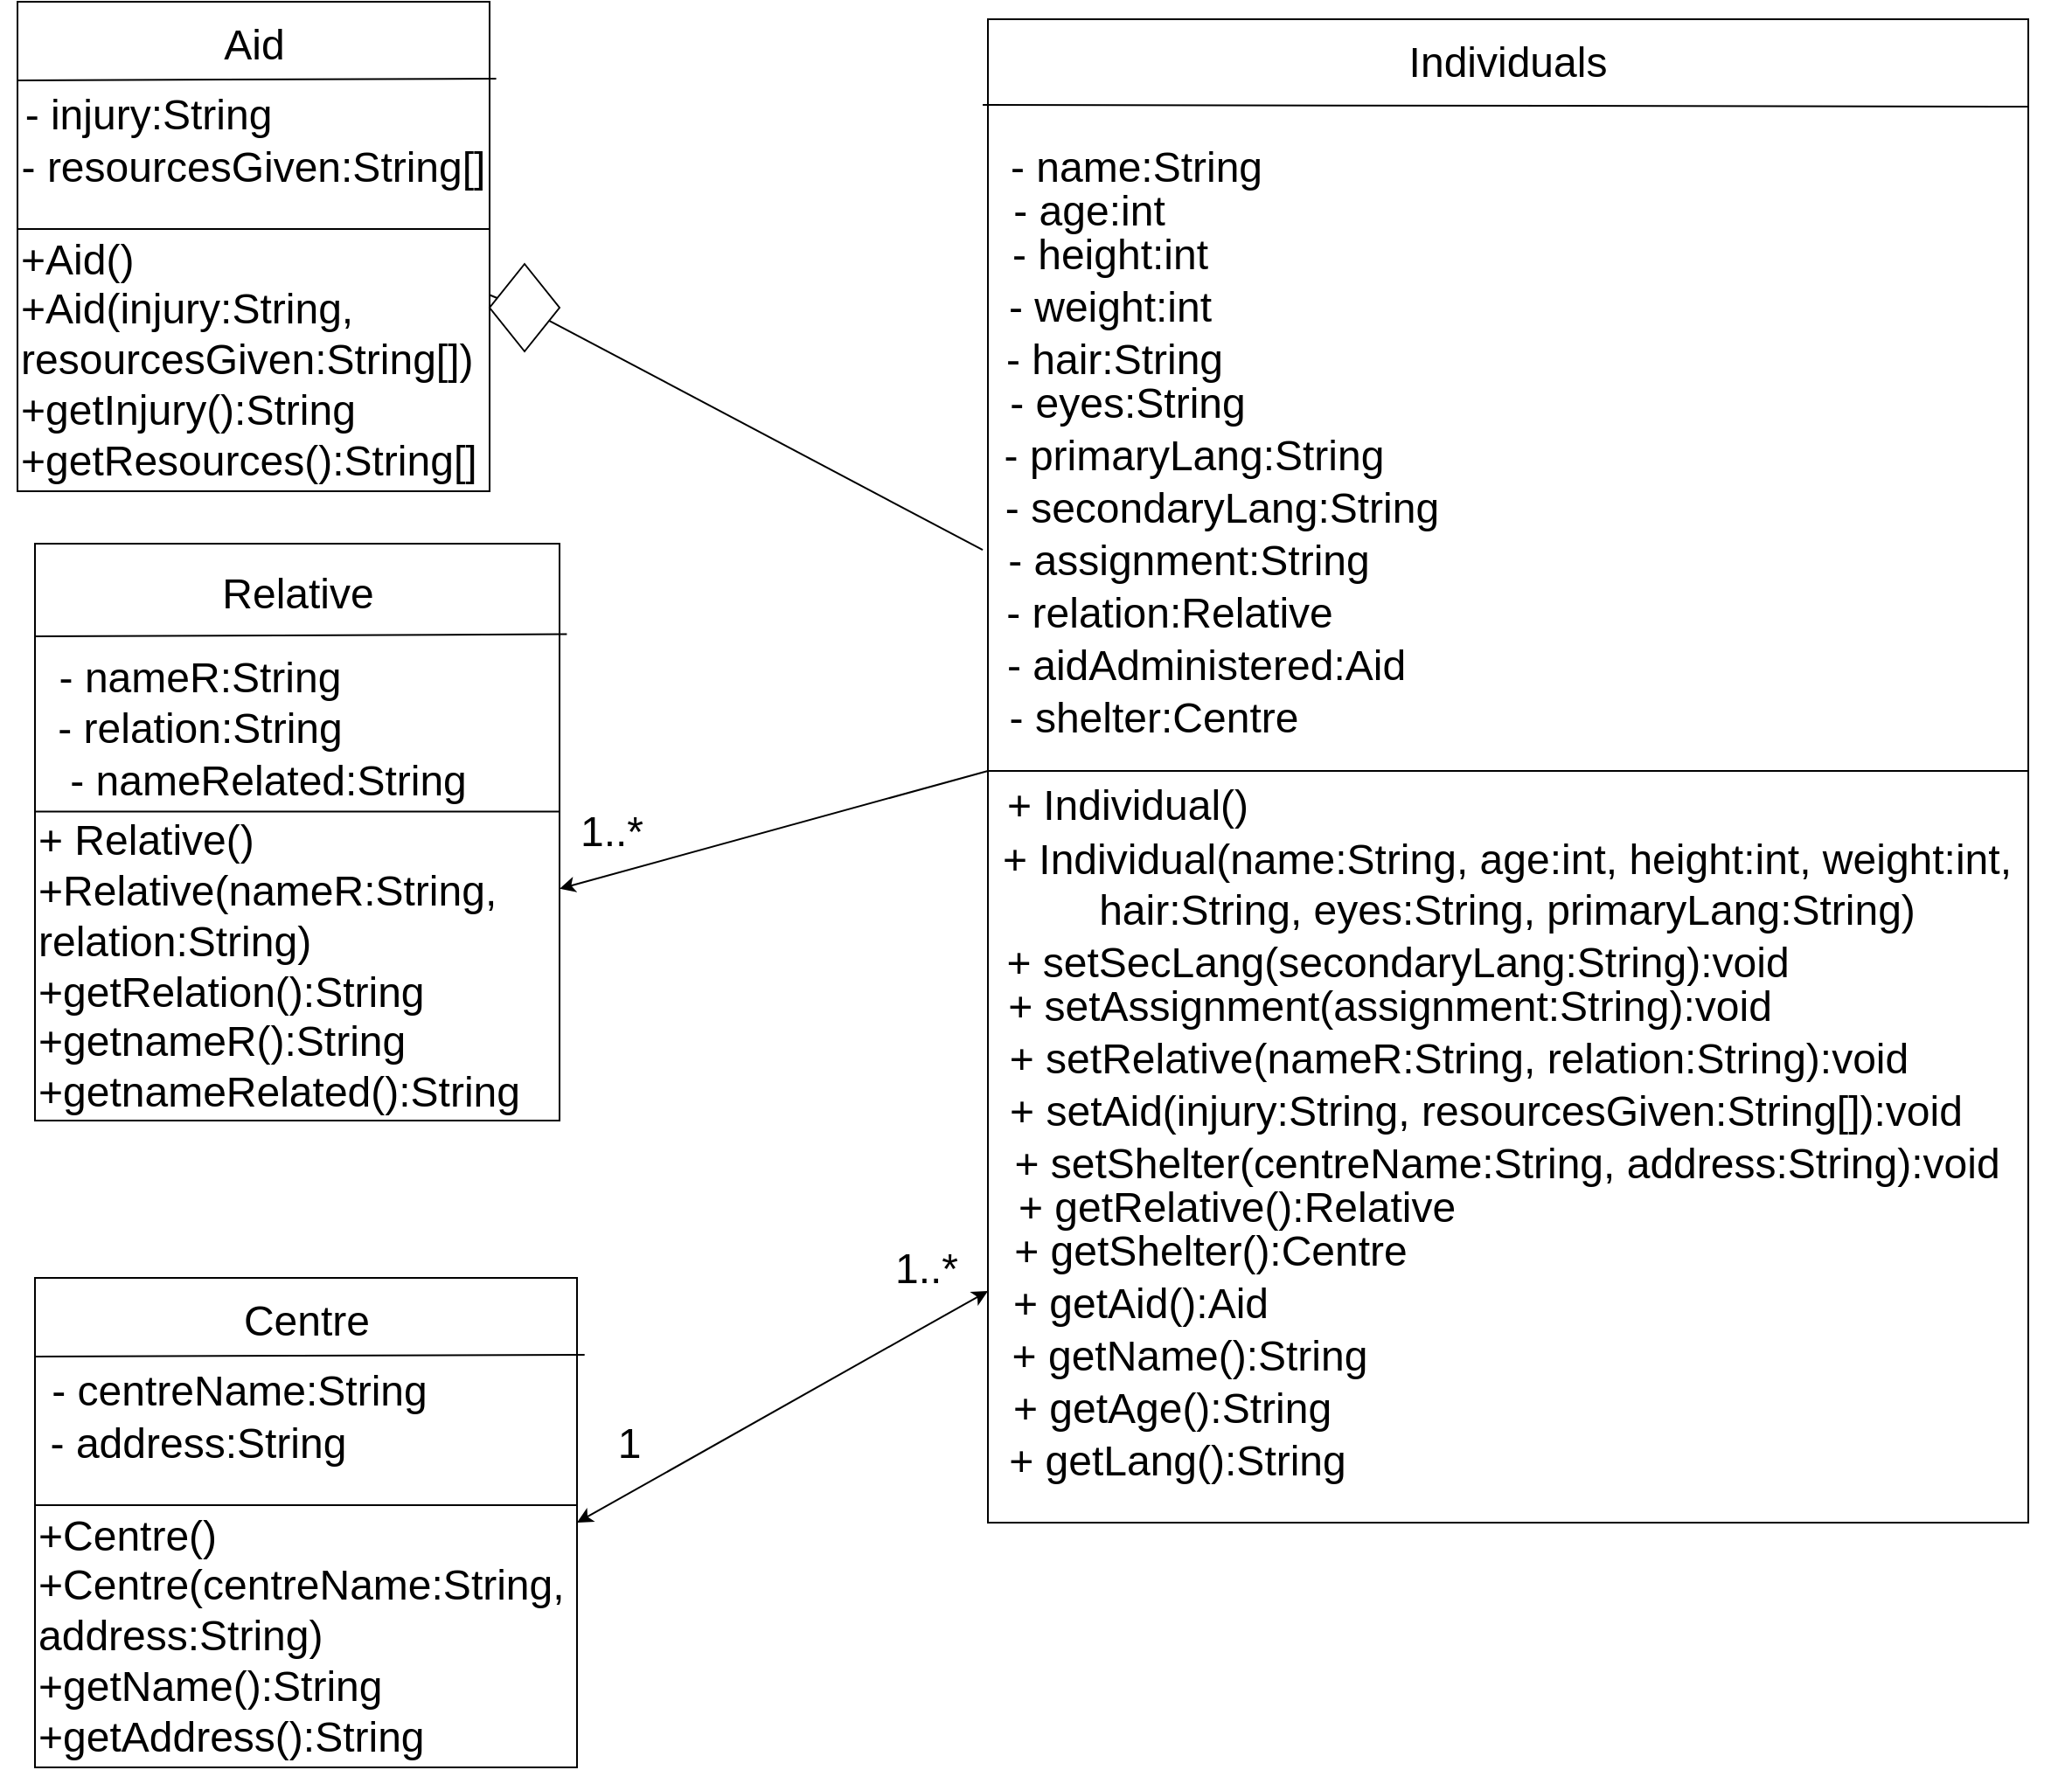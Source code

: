 <mxfile>
    <diagram id="I-XeMxl8pjUHFG5_PGYS" name="Page-1">
        <mxGraphModel dx="1428" dy="463" grid="1" gridSize="10" guides="1" tooltips="1" connect="1" arrows="1" fold="1" page="1" pageScale="1" pageWidth="850" pageHeight="1100" math="0" shadow="0">
            <root>
                <mxCell id="0"/>
                <mxCell id="1" parent="0"/>
                <mxCell id="2" value="" style="group" vertex="1" connectable="0" parent="1">
                    <mxGeometry x="10" y="50" width="270" height="280" as="geometry"/>
                </mxCell>
                <mxCell id="3" value="" style="rounded=0;whiteSpace=wrap;html=1;" vertex="1" parent="2">
                    <mxGeometry width="270" height="280" as="geometry"/>
                </mxCell>
                <mxCell id="4" value="&lt;font style=&quot;font-size: 24px;&quot;&gt;Aid&lt;/font&gt;" style="text;html=1;strokeColor=none;fillColor=none;align=center;verticalAlign=middle;whiteSpace=wrap;rounded=0;" vertex="1" parent="2">
                    <mxGeometry x="83" width="105" height="50" as="geometry"/>
                </mxCell>
                <mxCell id="5" value="" style="endArrow=none;html=1;fontSize=24;entryX=1.014;entryY=0.157;entryDx=0;entryDy=0;entryPerimeter=0;" edge="1" parent="2" target="3">
                    <mxGeometry width="50" height="50" relative="1" as="geometry">
                        <mxPoint y="45" as="sourcePoint"/>
                        <mxPoint x="290" y="150" as="targetPoint"/>
                    </mxGeometry>
                </mxCell>
                <mxCell id="6" value="- injury:String" style="text;html=1;strokeColor=none;fillColor=none;align=center;verticalAlign=middle;whiteSpace=wrap;rounded=0;fontSize=24;" vertex="1" parent="2">
                    <mxGeometry x="-10" y="50" width="170" height="30" as="geometry"/>
                </mxCell>
                <mxCell id="7" value="- resourcesGiven:String[]" style="text;html=1;strokeColor=none;fillColor=none;align=center;verticalAlign=middle;whiteSpace=wrap;rounded=0;fontSize=24;" vertex="1" parent="2">
                    <mxGeometry y="80" width="270" height="30" as="geometry"/>
                </mxCell>
                <mxCell id="8" value="&lt;div style=&quot;&quot;&gt;&lt;span style=&quot;background-color: initial;&quot;&gt;+Aid()&lt;/span&gt;&lt;/div&gt;&lt;div style=&quot;&quot;&gt;&lt;span style=&quot;background-color: initial;&quot;&gt;+Aid(injury:String, resourcesGiven:String[])&lt;/span&gt;&lt;br&gt;&lt;/div&gt;&lt;div style=&quot;&quot;&gt;&lt;span style=&quot;background-color: initial;&quot;&gt;+getInjury():String&lt;/span&gt;&lt;/div&gt;&lt;div style=&quot;&quot;&gt;&lt;span style=&quot;background-color: initial;&quot;&gt;+getResources():String[]&lt;/span&gt;&lt;/div&gt;" style="text;html=1;strokeColor=none;fillColor=none;align=left;verticalAlign=middle;whiteSpace=wrap;rounded=0;fontSize=24;" vertex="1" parent="2">
                    <mxGeometry y="130" width="270" height="150" as="geometry"/>
                </mxCell>
                <mxCell id="9" value="" style="endArrow=none;html=1;fontSize=24;exitX=0;exitY=0;exitDx=0;exitDy=0;entryX=1;entryY=0;entryDx=0;entryDy=0;" edge="1" parent="2" source="8" target="8">
                    <mxGeometry width="50" height="50" relative="1" as="geometry">
                        <mxPoint x="240" y="150" as="sourcePoint"/>
                        <mxPoint x="290" y="100" as="targetPoint"/>
                    </mxGeometry>
                </mxCell>
                <mxCell id="10" value="" style="group" vertex="1" connectable="0" parent="1">
                    <mxGeometry x="540" y="60" width="643.75" height="860" as="geometry"/>
                </mxCell>
                <mxCell id="11" value="" style="rounded=0;whiteSpace=wrap;html=1;" vertex="1" parent="10">
                    <mxGeometry x="25" width="595" height="860" as="geometry"/>
                </mxCell>
                <mxCell id="12" value="" style="endArrow=none;html=1;exitX=-0.005;exitY=0.057;exitDx=0;exitDy=0;exitPerimeter=0;" edge="1" parent="10" source="11">
                    <mxGeometry width="50" height="50" relative="1" as="geometry">
                        <mxPoint x="20" y="110" as="sourcePoint"/>
                        <mxPoint x="620" y="50" as="targetPoint"/>
                    </mxGeometry>
                </mxCell>
                <mxCell id="13" value="&lt;font style=&quot;font-size: 24px;&quot;&gt;Individuals&lt;/font&gt;" style="text;html=1;strokeColor=none;fillColor=none;align=center;verticalAlign=middle;whiteSpace=wrap;rounded=0;" vertex="1" parent="10">
                    <mxGeometry x="246.25" width="152.5" height="50" as="geometry"/>
                </mxCell>
                <mxCell id="14" value="- name:String" style="text;html=1;strokeColor=none;fillColor=none;align=center;verticalAlign=middle;whiteSpace=wrap;rounded=0;fontSize=24;" vertex="1" parent="10">
                    <mxGeometry x="25" y="70" width="170" height="30" as="geometry"/>
                </mxCell>
                <mxCell id="15" value="- age:int" style="text;html=1;strokeColor=none;fillColor=none;align=center;verticalAlign=middle;whiteSpace=wrap;rounded=0;fontSize=24;" vertex="1" parent="10">
                    <mxGeometry x="30" y="90" width="106.25" height="40" as="geometry"/>
                </mxCell>
                <mxCell id="16" value="- height:int" style="text;html=1;strokeColor=none;fillColor=none;align=center;verticalAlign=middle;whiteSpace=wrap;rounded=0;fontSize=24;" vertex="1" parent="10">
                    <mxGeometry x="30" y="110" width="130" height="50" as="geometry"/>
                </mxCell>
                <mxCell id="17" value="- weight:int" style="text;html=1;strokeColor=none;fillColor=none;align=center;verticalAlign=middle;whiteSpace=wrap;rounded=0;fontSize=24;" vertex="1" parent="10">
                    <mxGeometry x="30" y="140" width="130" height="50" as="geometry"/>
                </mxCell>
                <mxCell id="18" value="- hair:String" style="text;html=1;strokeColor=none;fillColor=none;align=center;verticalAlign=middle;whiteSpace=wrap;rounded=0;fontSize=24;" vertex="1" parent="10">
                    <mxGeometry x="25" y="170" width="145" height="50" as="geometry"/>
                </mxCell>
                <mxCell id="19" value="- eyes:String" style="text;html=1;strokeColor=none;fillColor=none;align=center;verticalAlign=middle;whiteSpace=wrap;rounded=0;fontSize=24;" vertex="1" parent="10">
                    <mxGeometry x="35" y="200" width="140" height="40" as="geometry"/>
                </mxCell>
                <mxCell id="20" value="- primaryLang:String" style="text;html=1;strokeColor=none;fillColor=none;align=center;verticalAlign=middle;whiteSpace=wrap;rounded=0;fontSize=24;" vertex="1" parent="10">
                    <mxGeometry x="32.5" y="240" width="220" height="20" as="geometry"/>
                </mxCell>
                <mxCell id="21" value="- secondaryLang:String" style="text;html=1;strokeColor=none;fillColor=none;align=center;verticalAlign=middle;whiteSpace=wrap;rounded=0;fontSize=24;" vertex="1" parent="10">
                    <mxGeometry x="30" y="270" width="257.5" height="20" as="geometry"/>
                </mxCell>
                <mxCell id="22" value="- assignment:String" style="text;html=1;strokeColor=none;fillColor=none;align=center;verticalAlign=middle;whiteSpace=wrap;rounded=0;fontSize=24;" vertex="1" parent="10">
                    <mxGeometry x="35" y="300" width="210" height="20" as="geometry"/>
                </mxCell>
                <mxCell id="23" value="- relation:Relative" style="text;html=1;strokeColor=none;fillColor=none;align=center;verticalAlign=middle;whiteSpace=wrap;rounded=0;fontSize=24;" vertex="1" parent="10">
                    <mxGeometry y="330" width="257.5" height="20" as="geometry"/>
                </mxCell>
                <mxCell id="24" value="- aidAdministered:Aid" style="text;html=1;strokeColor=none;fillColor=none;align=center;verticalAlign=middle;whiteSpace=wrap;rounded=0;fontSize=24;" vertex="1" parent="10">
                    <mxGeometry x="30" y="360" width="240" height="20" as="geometry"/>
                </mxCell>
                <mxCell id="25" value="- shelter:Centre" style="text;html=1;strokeColor=none;fillColor=none;align=center;verticalAlign=middle;whiteSpace=wrap;rounded=0;fontSize=24;" vertex="1" parent="10">
                    <mxGeometry y="390" width="240" height="20" as="geometry"/>
                </mxCell>
                <mxCell id="26" value="" style="endArrow=none;html=1;exitX=0;exitY=0.5;exitDx=0;exitDy=0;entryX=1;entryY=0.5;entryDx=0;entryDy=0;" edge="1" parent="10" source="11" target="11">
                    <mxGeometry width="50" height="50" relative="1" as="geometry">
                        <mxPoint x="25" y="410.0" as="sourcePoint"/>
                        <mxPoint x="650" y="428" as="targetPoint"/>
                    </mxGeometry>
                </mxCell>
                <mxCell id="27" value="+ Individual()" style="text;html=1;strokeColor=none;fillColor=none;align=center;verticalAlign=middle;whiteSpace=wrap;rounded=0;fontSize=24;" vertex="1" parent="10">
                    <mxGeometry x="16.25" y="440" width="177.5" height="20" as="geometry"/>
                </mxCell>
                <mxCell id="28" value="&lt;font style=&quot;font-size: 24px;&quot;&gt;+ Individual(name:String, age:int, height:int, weight:int, hair:String, eyes:String, primaryLang:String)&lt;/font&gt;" style="text;html=1;strokeColor=none;fillColor=none;align=center;verticalAlign=middle;whiteSpace=wrap;rounded=0;fontSize=24;" vertex="1" parent="10">
                    <mxGeometry y="460" width="643.75" height="70" as="geometry"/>
                </mxCell>
                <mxCell id="29" value="+ setSecLang(secondaryLang:String):void" style="text;html=1;strokeColor=none;fillColor=none;align=center;verticalAlign=middle;whiteSpace=wrap;rounded=0;fontSize=24;" vertex="1" parent="10">
                    <mxGeometry x="17.5" y="530" width="482.5" height="20" as="geometry"/>
                </mxCell>
                <mxCell id="30" value="+ setAssignment(assignment:String):void" style="text;html=1;strokeColor=none;fillColor=none;align=center;verticalAlign=middle;whiteSpace=wrap;rounded=0;fontSize=24;" vertex="1" parent="10">
                    <mxGeometry x="35" y="550" width="440" height="30" as="geometry"/>
                </mxCell>
                <mxCell id="31" value="+ setRelative(nameR:String, relation:String):void" style="text;html=1;strokeColor=none;fillColor=none;align=center;verticalAlign=middle;whiteSpace=wrap;rounded=0;fontSize=24;" vertex="1" parent="10">
                    <mxGeometry x="17.5" y="580" width="552.5" height="30" as="geometry"/>
                </mxCell>
                <mxCell id="32" value="+ setAid(injury:String, resourcesGiven:String[]):void" style="text;html=1;strokeColor=none;fillColor=none;align=center;verticalAlign=middle;whiteSpace=wrap;rounded=0;fontSize=24;" vertex="1" parent="10">
                    <mxGeometry x="35" y="610" width="550" height="30" as="geometry"/>
                </mxCell>
                <mxCell id="33" value="+ setShelter(centreName:String, address:String):void" style="text;html=1;strokeColor=none;fillColor=none;align=center;verticalAlign=middle;whiteSpace=wrap;rounded=0;fontSize=24;" vertex="1" parent="10">
                    <mxGeometry x="25" y="640" width="593.75" height="30" as="geometry"/>
                </mxCell>
                <mxCell id="34" value="+ getRelative():Relative" style="text;html=1;strokeColor=none;fillColor=none;align=center;verticalAlign=middle;whiteSpace=wrap;rounded=0;fontSize=24;" vertex="1" parent="10">
                    <mxGeometry x="25" y="660" width="285" height="40" as="geometry"/>
                </mxCell>
                <mxCell id="35" value="+ getShelter():Centre" style="text;html=1;strokeColor=none;fillColor=none;align=center;verticalAlign=middle;whiteSpace=wrap;rounded=0;fontSize=24;" vertex="1" parent="10">
                    <mxGeometry x="25" y="690" width="255" height="30" as="geometry"/>
                </mxCell>
                <mxCell id="36" value="+ getAid():Aid" style="text;html=1;strokeColor=none;fillColor=none;align=center;verticalAlign=middle;whiteSpace=wrap;rounded=0;fontSize=24;" vertex="1" parent="10">
                    <mxGeometry x="25" y="720" width="175" height="30" as="geometry"/>
                </mxCell>
                <mxCell id="37" value="+ getName():String" style="text;html=1;strokeColor=none;fillColor=none;align=center;verticalAlign=middle;whiteSpace=wrap;rounded=0;fontSize=24;" vertex="1" parent="10">
                    <mxGeometry x="12.5" y="750" width="255" height="30" as="geometry"/>
                </mxCell>
                <mxCell id="38" value="+ getAge():String" style="text;html=1;strokeColor=none;fillColor=none;align=center;verticalAlign=middle;whiteSpace=wrap;rounded=0;fontSize=24;" vertex="1" parent="10">
                    <mxGeometry x="2.5" y="780" width="255" height="30" as="geometry"/>
                </mxCell>
                <mxCell id="39" value="+ getLang():String" style="text;html=1;strokeColor=none;fillColor=none;align=center;verticalAlign=middle;whiteSpace=wrap;rounded=0;fontSize=24;" vertex="1" parent="10">
                    <mxGeometry x="6.25" y="810" width="255" height="30" as="geometry"/>
                </mxCell>
                <mxCell id="48" value="" style="group" vertex="1" connectable="0" parent="1">
                    <mxGeometry x="20" y="780" width="310" height="280" as="geometry"/>
                </mxCell>
                <mxCell id="49" value="" style="rounded=0;whiteSpace=wrap;html=1;" vertex="1" parent="48">
                    <mxGeometry width="310" height="280" as="geometry"/>
                </mxCell>
                <mxCell id="50" value="&lt;font style=&quot;font-size: 24px;&quot;&gt;Centre&lt;/font&gt;" style="text;html=1;strokeColor=none;fillColor=none;align=center;verticalAlign=middle;whiteSpace=wrap;rounded=0;" vertex="1" parent="48">
                    <mxGeometry x="95.296" width="120.556" height="50" as="geometry"/>
                </mxCell>
                <mxCell id="51" value="" style="endArrow=none;html=1;fontSize=24;entryX=1.014;entryY=0.157;entryDx=0;entryDy=0;entryPerimeter=0;" edge="1" parent="48" target="49">
                    <mxGeometry width="50" height="50" relative="1" as="geometry">
                        <mxPoint y="45" as="sourcePoint"/>
                        <mxPoint x="332.963" y="150" as="targetPoint"/>
                    </mxGeometry>
                </mxCell>
                <mxCell id="52" value="- centreName:String" style="text;html=1;strokeColor=none;fillColor=none;align=center;verticalAlign=middle;whiteSpace=wrap;rounded=0;fontSize=24;" vertex="1" parent="48">
                    <mxGeometry y="50" width="234.07" height="30" as="geometry"/>
                </mxCell>
                <mxCell id="53" value="- address:String" style="text;html=1;strokeColor=none;fillColor=none;align=center;verticalAlign=middle;whiteSpace=wrap;rounded=0;fontSize=24;" vertex="1" parent="48">
                    <mxGeometry x="-10" y="80" width="206.667" height="30" as="geometry"/>
                </mxCell>
                <mxCell id="54" value="&lt;div style=&quot;&quot;&gt;&lt;span style=&quot;background-color: initial;&quot;&gt;+Centre()&lt;/span&gt;&lt;/div&gt;&lt;div style=&quot;&quot;&gt;&lt;span style=&quot;background-color: initial;&quot;&gt;+Centre(centreName:String, address:String)&lt;/span&gt;&lt;br&gt;&lt;/div&gt;&lt;div style=&quot;&quot;&gt;&lt;span style=&quot;background-color: initial;&quot;&gt;+getName():String&lt;/span&gt;&lt;/div&gt;&lt;div style=&quot;&quot;&gt;&lt;span style=&quot;background-color: initial;&quot;&gt;+getAddress():String&lt;/span&gt;&lt;/div&gt;" style="text;html=1;strokeColor=none;fillColor=none;align=left;verticalAlign=middle;whiteSpace=wrap;rounded=0;fontSize=24;" vertex="1" parent="48">
                    <mxGeometry y="130" width="310" height="150" as="geometry"/>
                </mxCell>
                <mxCell id="55" value="" style="endArrow=none;html=1;fontSize=24;exitX=0;exitY=0;exitDx=0;exitDy=0;entryX=1;entryY=0;entryDx=0;entryDy=0;" edge="1" parent="48" source="54" target="54">
                    <mxGeometry width="50" height="50" relative="1" as="geometry">
                        <mxPoint x="275.556" y="150" as="sourcePoint"/>
                        <mxPoint x="332.963" y="100" as="targetPoint"/>
                    </mxGeometry>
                </mxCell>
                <mxCell id="56" value="" style="group" vertex="1" connectable="0" parent="1">
                    <mxGeometry x="20" y="360" width="300" height="330" as="geometry"/>
                </mxCell>
                <mxCell id="57" value="" style="rounded=0;whiteSpace=wrap;html=1;" vertex="1" parent="56">
                    <mxGeometry width="300" height="330" as="geometry"/>
                </mxCell>
                <mxCell id="58" value="&lt;font style=&quot;font-size: 24px;&quot;&gt;Relative&lt;/font&gt;" style="text;html=1;strokeColor=none;fillColor=none;align=center;verticalAlign=middle;whiteSpace=wrap;rounded=0;" vertex="1" parent="56">
                    <mxGeometry x="92.222" width="116.667" height="58.929" as="geometry"/>
                </mxCell>
                <mxCell id="59" value="" style="endArrow=none;html=1;fontSize=24;entryX=1.014;entryY=0.157;entryDx=0;entryDy=0;entryPerimeter=0;" edge="1" parent="56" target="57">
                    <mxGeometry width="50" height="50" relative="1" as="geometry">
                        <mxPoint y="53.036" as="sourcePoint"/>
                        <mxPoint x="322.222" y="176.786" as="targetPoint"/>
                    </mxGeometry>
                </mxCell>
                <mxCell id="60" value="- nameR:String" style="text;html=1;strokeColor=none;fillColor=none;align=center;verticalAlign=middle;whiteSpace=wrap;rounded=0;fontSize=24;" vertex="1" parent="56">
                    <mxGeometry y="58.929" width="188.889" height="35.357" as="geometry"/>
                </mxCell>
                <mxCell id="61" value="- relation:String" style="text;html=1;strokeColor=none;fillColor=none;align=center;verticalAlign=middle;whiteSpace=wrap;rounded=0;fontSize=24;" vertex="1" parent="56">
                    <mxGeometry y="94.286" width="188.889" height="23.571" as="geometry"/>
                </mxCell>
                <mxCell id="62" value="&lt;div style=&quot;&quot;&gt;&lt;span style=&quot;background-color: initial;&quot;&gt;+ Relative()&lt;/span&gt;&lt;/div&gt;&lt;div style=&quot;&quot;&gt;&lt;span style=&quot;background-color: initial;&quot;&gt;+Relative(nameR:String, relation:String)&lt;/span&gt;&lt;/div&gt;&lt;div style=&quot;&quot;&gt;&lt;span style=&quot;background-color: initial;&quot;&gt;+getRelation():String&lt;/span&gt;&lt;/div&gt;&lt;div style=&quot;&quot;&gt;&lt;span style=&quot;background-color: initial;&quot;&gt;+getnameR():String&lt;/span&gt;&lt;/div&gt;&lt;div style=&quot;&quot;&gt;&lt;span style=&quot;background-color: initial;&quot;&gt;+getnameRelated():String&lt;/span&gt;&lt;/div&gt;" style="text;html=1;strokeColor=none;fillColor=none;align=left;verticalAlign=middle;whiteSpace=wrap;rounded=0;fontSize=24;" vertex="1" parent="56">
                    <mxGeometry y="153.214" width="300" height="176.786" as="geometry"/>
                </mxCell>
                <mxCell id="63" value="" style="endArrow=none;html=1;fontSize=24;exitX=0;exitY=0;exitDx=0;exitDy=0;entryX=1;entryY=0;entryDx=0;entryDy=0;" edge="1" parent="56" source="62" target="62">
                    <mxGeometry width="50" height="50" relative="1" as="geometry">
                        <mxPoint x="266.667" y="176.786" as="sourcePoint"/>
                        <mxPoint x="322.222" y="117.857" as="targetPoint"/>
                    </mxGeometry>
                </mxCell>
                <mxCell id="64" value="- nameRelated:String" style="text;html=1;strokeColor=none;fillColor=none;align=center;verticalAlign=middle;whiteSpace=wrap;rounded=0;fontSize=24;" vertex="1" parent="56">
                    <mxGeometry y="117.857" width="266.667" height="35.357" as="geometry"/>
                </mxCell>
                <mxCell id="65" value="" style="endArrow=classic;html=1;exitX=0;exitY=0.5;exitDx=0;exitDy=0;entryX=1;entryY=0.25;entryDx=0;entryDy=0;" edge="1" parent="1" source="11" target="62">
                    <mxGeometry width="50" height="50" relative="1" as="geometry">
                        <mxPoint x="1190" y="570" as="sourcePoint"/>
                        <mxPoint x="470" y="520" as="targetPoint"/>
                    </mxGeometry>
                </mxCell>
                <mxCell id="66" value="&lt;font style=&quot;font-size: 24px;&quot;&gt;1..*&lt;/font&gt;" style="text;html=1;strokeColor=none;fillColor=none;align=center;verticalAlign=middle;whiteSpace=wrap;rounded=0;" vertex="1" parent="1">
                    <mxGeometry x="320" y="510" width="60" height="30" as="geometry"/>
                </mxCell>
                <mxCell id="67" value="" style="endArrow=none;html=1;fontSize=24;entryX=-0.005;entryY=0.353;entryDx=0;entryDy=0;entryPerimeter=0;startArrow=none;" edge="1" parent="1" source="68" target="11">
                    <mxGeometry width="50" height="50" relative="1" as="geometry">
                        <mxPoint x="310" y="230" as="sourcePoint"/>
                        <mxPoint x="600" y="340" as="targetPoint"/>
                    </mxGeometry>
                </mxCell>
                <mxCell id="70" value="" style="endArrow=none;html=1;fontSize=24;entryX=-0.005;entryY=0.353;entryDx=0;entryDy=0;entryPerimeter=0;" edge="1" parent="1" target="68">
                    <mxGeometry width="50" height="50" relative="1" as="geometry">
                        <mxPoint x="310" y="230" as="sourcePoint"/>
                        <mxPoint x="562.025" y="363.58" as="targetPoint"/>
                    </mxGeometry>
                </mxCell>
                <mxCell id="68" value="" style="rhombus;whiteSpace=wrap;html=1;fontSize=24;" vertex="1" parent="1">
                    <mxGeometry x="280" y="200" width="40" height="50" as="geometry"/>
                </mxCell>
                <mxCell id="71" value="" style="endArrow=classic;startArrow=classic;html=1;fontSize=24;exitX=1;exitY=0.5;exitDx=0;exitDy=0;entryX=0;entryY=0.25;entryDx=0;entryDy=0;" edge="1" parent="1" source="49" target="36">
                    <mxGeometry width="50" height="50" relative="1" as="geometry">
                        <mxPoint x="550" y="850" as="sourcePoint"/>
                        <mxPoint x="600" y="800" as="targetPoint"/>
                    </mxGeometry>
                </mxCell>
                <mxCell id="73" value="&lt;font style=&quot;font-size: 24px;&quot;&gt;1&lt;/font&gt;" style="text;html=1;strokeColor=none;fillColor=none;align=center;verticalAlign=middle;whiteSpace=wrap;rounded=0;" vertex="1" parent="1">
                    <mxGeometry x="330" y="860" width="60" height="30" as="geometry"/>
                </mxCell>
                <mxCell id="74" value="&lt;font style=&quot;font-size: 24px;&quot;&gt;1..*&lt;/font&gt;" style="text;html=1;strokeColor=none;fillColor=none;align=center;verticalAlign=middle;whiteSpace=wrap;rounded=0;" vertex="1" parent="1">
                    <mxGeometry x="500" y="760" width="60" height="30" as="geometry"/>
                </mxCell>
            </root>
        </mxGraphModel>
    </diagram>
</mxfile>